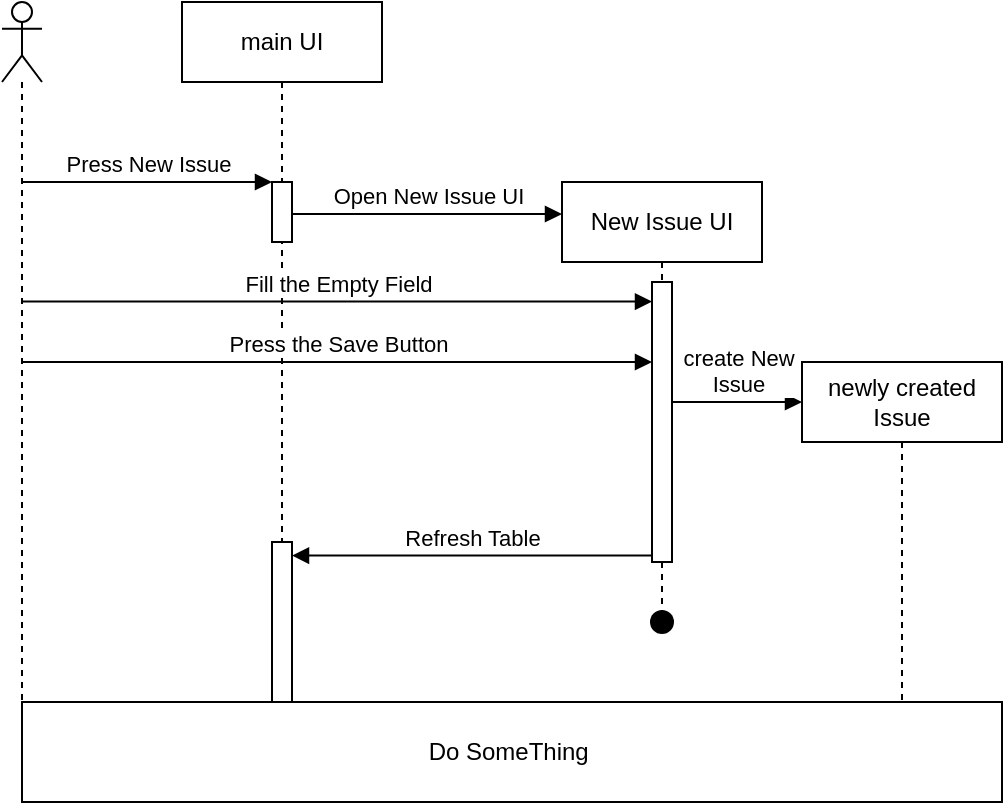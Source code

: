 <mxfile version="24.4.13" type="device">
  <diagram name="Page-1" id="2YBvvXClWsGukQMizWep">
    <mxGraphModel dx="819" dy="478" grid="1" gridSize="10" guides="1" tooltips="1" connect="1" arrows="1" fold="1" page="1" pageScale="1" pageWidth="850" pageHeight="1100" math="0" shadow="0">
      <root>
        <mxCell id="0" />
        <mxCell id="1" parent="0" />
        <mxCell id="xBUY1pD00HOP4KwRxNKn-1" value="" style="shape=umlLifeline;perimeter=lifelinePerimeter;whiteSpace=wrap;html=1;container=1;dropTarget=0;collapsible=0;recursiveResize=0;outlineConnect=0;portConstraint=eastwest;newEdgeStyle={&quot;curved&quot;:0,&quot;rounded&quot;:0};participant=umlActor;" vertex="1" parent="1">
          <mxGeometry x="40" y="40" width="20" height="350" as="geometry" />
        </mxCell>
        <mxCell id="xBUY1pD00HOP4KwRxNKn-2" value="main UI" style="shape=umlLifeline;perimeter=lifelinePerimeter;whiteSpace=wrap;html=1;container=1;dropTarget=0;collapsible=0;recursiveResize=0;outlineConnect=0;portConstraint=eastwest;newEdgeStyle={&quot;curved&quot;:0,&quot;rounded&quot;:0};" vertex="1" parent="1">
          <mxGeometry x="130" y="40" width="100" height="300" as="geometry" />
        </mxCell>
        <mxCell id="xBUY1pD00HOP4KwRxNKn-7" value="" style="html=1;points=[[0,0,0,0,5],[0,1,0,0,-5],[1,0,0,0,5],[1,1,0,0,-5]];perimeter=orthogonalPerimeter;outlineConnect=0;targetShapes=umlLifeline;portConstraint=eastwest;newEdgeStyle={&quot;curved&quot;:0,&quot;rounded&quot;:0};" vertex="1" parent="xBUY1pD00HOP4KwRxNKn-2">
          <mxGeometry x="45" y="90" width="10" height="30" as="geometry" />
        </mxCell>
        <mxCell id="xBUY1pD00HOP4KwRxNKn-5" value="Press New Issue" style="html=1;verticalAlign=bottom;endArrow=block;curved=0;rounded=0;" edge="1" parent="1" target="xBUY1pD00HOP4KwRxNKn-7">
          <mxGeometry width="80" relative="1" as="geometry">
            <mxPoint x="50" y="130" as="sourcePoint" />
            <mxPoint x="130" y="130" as="targetPoint" />
          </mxGeometry>
        </mxCell>
        <mxCell id="xBUY1pD00HOP4KwRxNKn-6" value="Open New Issue UI" style="html=1;verticalAlign=bottom;endArrow=block;curved=0;rounded=0;" edge="1" parent="1">
          <mxGeometry width="80" relative="1" as="geometry">
            <mxPoint x="185" y="146" as="sourcePoint" />
            <mxPoint x="320" y="146" as="targetPoint" />
          </mxGeometry>
        </mxCell>
        <mxCell id="xBUY1pD00HOP4KwRxNKn-8" value="New Issue UI" style="shape=umlLifeline;perimeter=lifelinePerimeter;whiteSpace=wrap;html=1;container=1;dropTarget=0;collapsible=0;recursiveResize=0;outlineConnect=0;portConstraint=eastwest;newEdgeStyle={&quot;curved&quot;:0,&quot;rounded&quot;:0};" vertex="1" parent="1">
          <mxGeometry x="320" y="130" width="100" height="220" as="geometry" />
        </mxCell>
        <mxCell id="xBUY1pD00HOP4KwRxNKn-9" value="" style="html=1;points=[[0,0,0,0,5],[0,1,0,0,-5],[1,0,0,0,5],[1,1,0,0,-5]];perimeter=orthogonalPerimeter;outlineConnect=0;targetShapes=umlLifeline;portConstraint=eastwest;newEdgeStyle={&quot;curved&quot;:0,&quot;rounded&quot;:0};" vertex="1" parent="xBUY1pD00HOP4KwRxNKn-8">
          <mxGeometry x="45" y="50" width="10" height="140" as="geometry" />
        </mxCell>
        <mxCell id="xBUY1pD00HOP4KwRxNKn-10" value="Fill the Empty Field" style="html=1;verticalAlign=bottom;endArrow=block;curved=0;rounded=0;" edge="1" parent="1">
          <mxGeometry width="80" relative="1" as="geometry">
            <mxPoint x="50" y="189.76" as="sourcePoint" />
            <mxPoint x="365" y="189.76" as="targetPoint" />
          </mxGeometry>
        </mxCell>
        <mxCell id="xBUY1pD00HOP4KwRxNKn-11" value="Press the Save Button" style="html=1;verticalAlign=bottom;endArrow=block;curved=0;rounded=0;" edge="1" parent="1">
          <mxGeometry width="80" relative="1" as="geometry">
            <mxPoint x="50" y="220" as="sourcePoint" />
            <mxPoint x="365" y="220" as="targetPoint" />
          </mxGeometry>
        </mxCell>
        <mxCell id="xBUY1pD00HOP4KwRxNKn-12" value="" style="ellipse;html=1;shape=endState;fillColor=#000000;strokeColor=none;" vertex="1" parent="1">
          <mxGeometry x="360" y="340" width="20" height="20" as="geometry" />
        </mxCell>
        <mxCell id="xBUY1pD00HOP4KwRxNKn-13" value="Refresh Table" style="html=1;verticalAlign=bottom;endArrow=block;curved=0;rounded=0;" edge="1" parent="1">
          <mxGeometry x="0.001" width="80" relative="1" as="geometry">
            <mxPoint x="365" y="316.76" as="sourcePoint" />
            <mxPoint x="185" y="316.76" as="targetPoint" />
            <mxPoint as="offset" />
          </mxGeometry>
        </mxCell>
        <mxCell id="xBUY1pD00HOP4KwRxNKn-16" value="newly created&lt;div&gt;Issue&lt;/div&gt;" style="shape=umlLifeline;perimeter=lifelinePerimeter;whiteSpace=wrap;html=1;container=1;dropTarget=0;collapsible=0;recursiveResize=0;outlineConnect=0;portConstraint=eastwest;newEdgeStyle={&quot;curved&quot;:0,&quot;rounded&quot;:0};" vertex="1" parent="1">
          <mxGeometry x="440" y="220" width="100" height="170" as="geometry" />
        </mxCell>
        <mxCell id="xBUY1pD00HOP4KwRxNKn-19" value="create New&lt;div&gt;Issue&lt;/div&gt;" style="html=1;verticalAlign=bottom;endArrow=block;curved=0;rounded=0;" edge="1" parent="1" source="xBUY1pD00HOP4KwRxNKn-9">
          <mxGeometry width="80" relative="1" as="geometry">
            <mxPoint x="380" y="240" as="sourcePoint" />
            <mxPoint x="440" y="240" as="targetPoint" />
          </mxGeometry>
        </mxCell>
        <mxCell id="xBUY1pD00HOP4KwRxNKn-21" value="Do SomeThing&amp;nbsp;" style="html=1;whiteSpace=wrap;" vertex="1" parent="1">
          <mxGeometry x="50" y="390" width="490" height="50" as="geometry" />
        </mxCell>
        <mxCell id="xBUY1pD00HOP4KwRxNKn-14" value="" style="html=1;points=[[0,0,0,0,5],[0,1,0,0,-5],[1,0,0,0,5],[1,1,0,0,-5]];perimeter=orthogonalPerimeter;outlineConnect=0;targetShapes=umlLifeline;portConstraint=eastwest;newEdgeStyle={&quot;curved&quot;:0,&quot;rounded&quot;:0};" vertex="1" parent="1">
          <mxGeometry x="175" y="310" width="10" height="80" as="geometry" />
        </mxCell>
      </root>
    </mxGraphModel>
  </diagram>
</mxfile>
